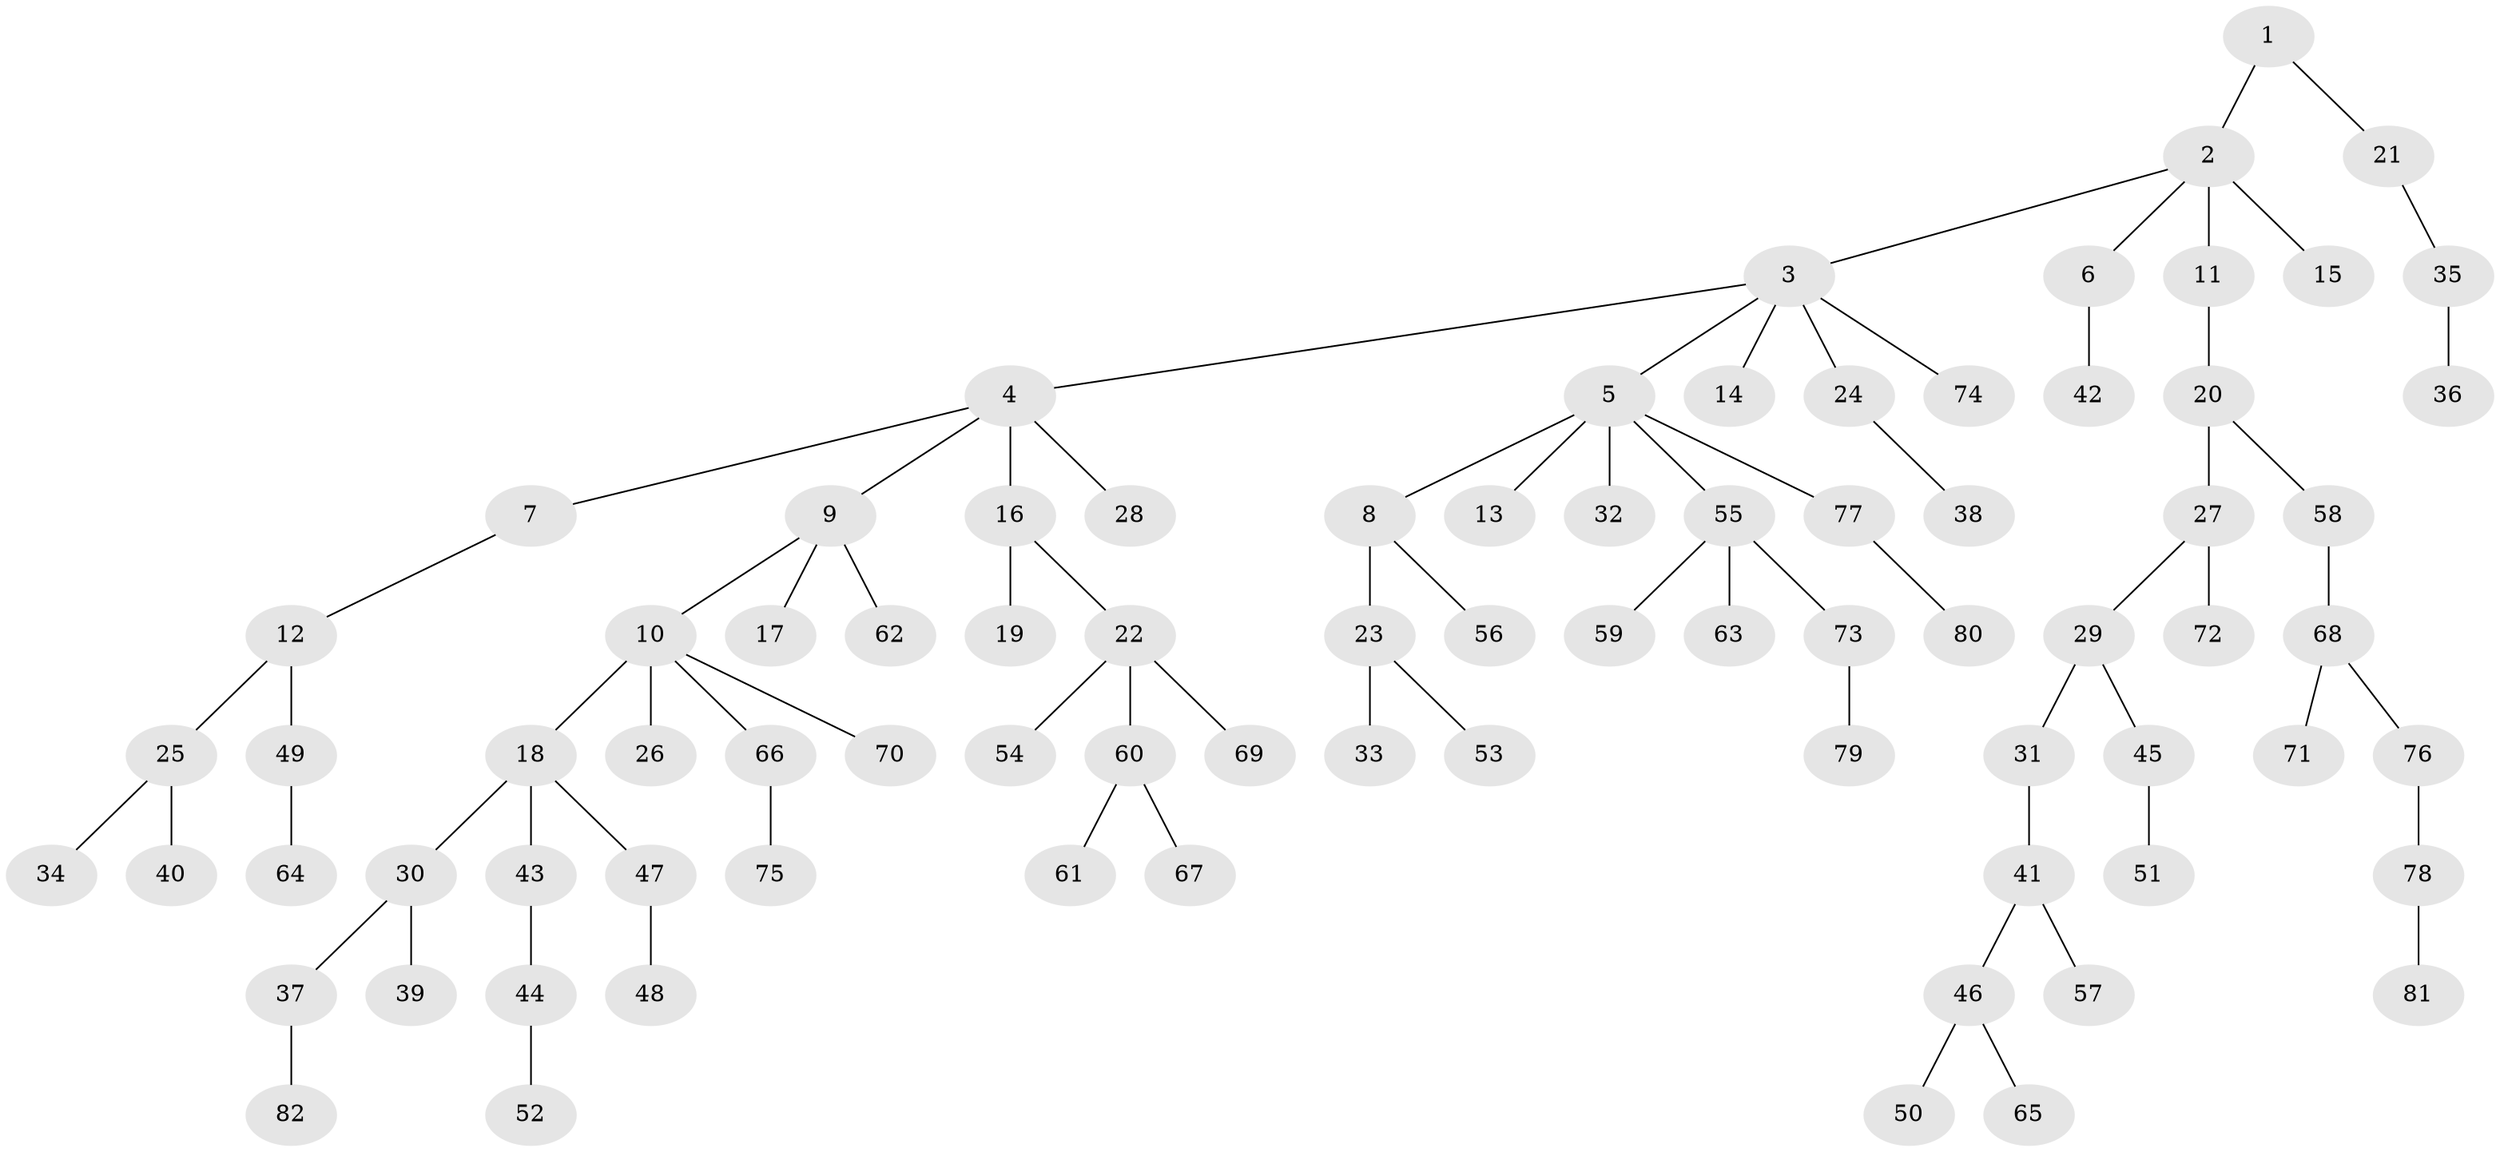 // Generated by graph-tools (version 1.1) at 2025/36/03/09/25 02:36:32]
// undirected, 82 vertices, 81 edges
graph export_dot {
graph [start="1"]
  node [color=gray90,style=filled];
  1;
  2;
  3;
  4;
  5;
  6;
  7;
  8;
  9;
  10;
  11;
  12;
  13;
  14;
  15;
  16;
  17;
  18;
  19;
  20;
  21;
  22;
  23;
  24;
  25;
  26;
  27;
  28;
  29;
  30;
  31;
  32;
  33;
  34;
  35;
  36;
  37;
  38;
  39;
  40;
  41;
  42;
  43;
  44;
  45;
  46;
  47;
  48;
  49;
  50;
  51;
  52;
  53;
  54;
  55;
  56;
  57;
  58;
  59;
  60;
  61;
  62;
  63;
  64;
  65;
  66;
  67;
  68;
  69;
  70;
  71;
  72;
  73;
  74;
  75;
  76;
  77;
  78;
  79;
  80;
  81;
  82;
  1 -- 2;
  1 -- 21;
  2 -- 3;
  2 -- 6;
  2 -- 11;
  2 -- 15;
  3 -- 4;
  3 -- 5;
  3 -- 14;
  3 -- 24;
  3 -- 74;
  4 -- 7;
  4 -- 9;
  4 -- 16;
  4 -- 28;
  5 -- 8;
  5 -- 13;
  5 -- 32;
  5 -- 55;
  5 -- 77;
  6 -- 42;
  7 -- 12;
  8 -- 23;
  8 -- 56;
  9 -- 10;
  9 -- 17;
  9 -- 62;
  10 -- 18;
  10 -- 26;
  10 -- 66;
  10 -- 70;
  11 -- 20;
  12 -- 25;
  12 -- 49;
  16 -- 19;
  16 -- 22;
  18 -- 30;
  18 -- 43;
  18 -- 47;
  20 -- 27;
  20 -- 58;
  21 -- 35;
  22 -- 54;
  22 -- 60;
  22 -- 69;
  23 -- 33;
  23 -- 53;
  24 -- 38;
  25 -- 34;
  25 -- 40;
  27 -- 29;
  27 -- 72;
  29 -- 31;
  29 -- 45;
  30 -- 37;
  30 -- 39;
  31 -- 41;
  35 -- 36;
  37 -- 82;
  41 -- 46;
  41 -- 57;
  43 -- 44;
  44 -- 52;
  45 -- 51;
  46 -- 50;
  46 -- 65;
  47 -- 48;
  49 -- 64;
  55 -- 59;
  55 -- 63;
  55 -- 73;
  58 -- 68;
  60 -- 61;
  60 -- 67;
  66 -- 75;
  68 -- 71;
  68 -- 76;
  73 -- 79;
  76 -- 78;
  77 -- 80;
  78 -- 81;
}
